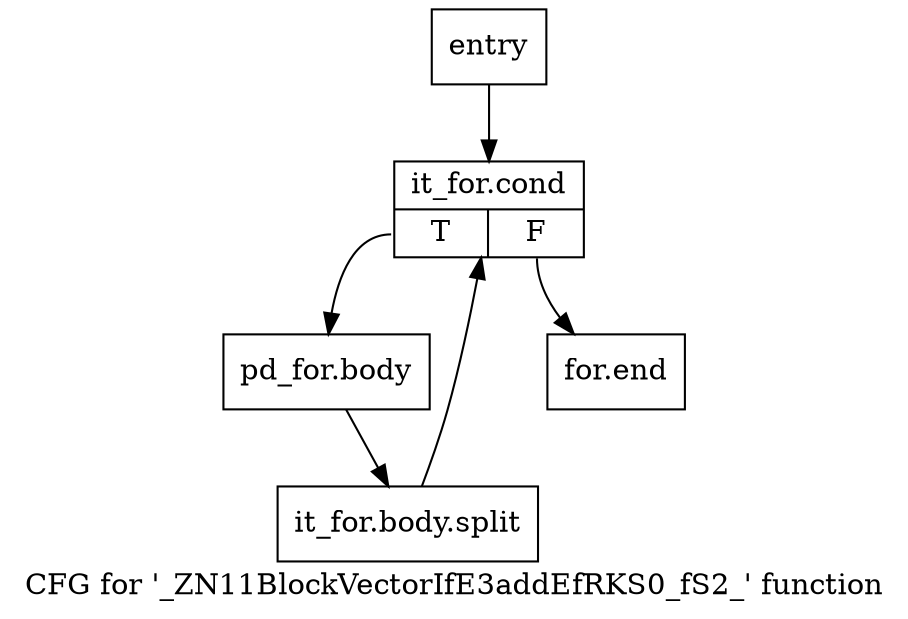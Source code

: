 digraph "CFG for '_ZN11BlockVectorIfE3addEfRKS0_fS2_' function" {
	label="CFG for '_ZN11BlockVectorIfE3addEfRKS0_fS2_' function";

	Node0x2ef8010 [shape=record,label="{entry}"];
	Node0x2ef8010 -> Node0x2ef8060;
	Node0x2ef8060 [shape=record,label="{it_for.cond|{<s0>T|<s1>F}}"];
	Node0x2ef8060:s0 -> Node0x2ef80b0;
	Node0x2ef8060:s1 -> Node0x2ef8100;
	Node0x2ef80b0 [shape=record,label="{pd_for.body}"];
	Node0x2ef80b0 -> Node0x7e83520;
	Node0x7e83520 [shape=record,label="{it_for.body.split}"];
	Node0x7e83520 -> Node0x2ef8060;
	Node0x2ef8100 [shape=record,label="{for.end}"];
}
